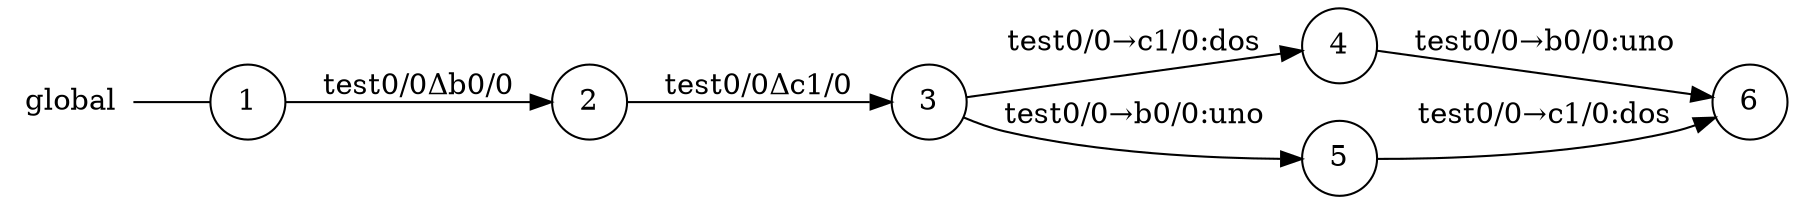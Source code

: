 digraph global {
	rankdir="LR";
	n_0 [label="global", shape="plaintext"];
	n_1 [id="5", shape=circle, label="6"];
	n_2 [id="1", shape=circle, label="1"];
	n_0 -> n_2 [arrowhead=none];
	n_3 [id="2", shape=circle, label="2"];
	n_4 [id="4", shape=circle, label="4"];
	n_5 [id="7", shape=circle, label="5"];
	n_6 [id="3", shape=circle, label="3"];

	n_2 -> n_3 [id="[$e|2]", label="test0/0Δb0/0"];
	n_3 -> n_6 [id="[$e|3]", label="test0/0Δc1/0"];
	n_4 -> n_1 [id="[$e|5]", label="test0/0→b0/0:uno"];
	n_5 -> n_1 [id="[$e|6]", label="test0/0→c1/0:dos"];
	n_6 -> n_5 [id="[$e|1]", label="test0/0→b0/0:uno"];
	n_6 -> n_4 [id="[$e|0]", label="test0/0→c1/0:dos"];
}
